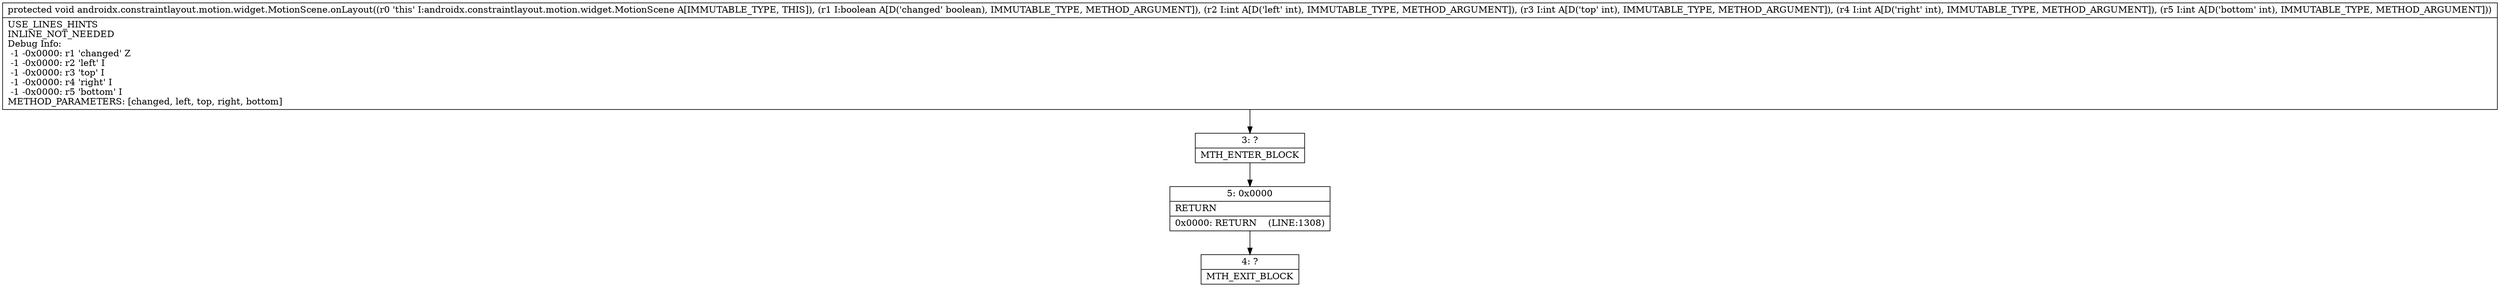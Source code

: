 digraph "CFG forandroidx.constraintlayout.motion.widget.MotionScene.onLayout(ZIIII)V" {
Node_3 [shape=record,label="{3\:\ ?|MTH_ENTER_BLOCK\l}"];
Node_5 [shape=record,label="{5\:\ 0x0000|RETURN\l|0x0000: RETURN    (LINE:1308)\l}"];
Node_4 [shape=record,label="{4\:\ ?|MTH_EXIT_BLOCK\l}"];
MethodNode[shape=record,label="{protected void androidx.constraintlayout.motion.widget.MotionScene.onLayout((r0 'this' I:androidx.constraintlayout.motion.widget.MotionScene A[IMMUTABLE_TYPE, THIS]), (r1 I:boolean A[D('changed' boolean), IMMUTABLE_TYPE, METHOD_ARGUMENT]), (r2 I:int A[D('left' int), IMMUTABLE_TYPE, METHOD_ARGUMENT]), (r3 I:int A[D('top' int), IMMUTABLE_TYPE, METHOD_ARGUMENT]), (r4 I:int A[D('right' int), IMMUTABLE_TYPE, METHOD_ARGUMENT]), (r5 I:int A[D('bottom' int), IMMUTABLE_TYPE, METHOD_ARGUMENT]))  | USE_LINES_HINTS\lINLINE_NOT_NEEDED\lDebug Info:\l  \-1 \-0x0000: r1 'changed' Z\l  \-1 \-0x0000: r2 'left' I\l  \-1 \-0x0000: r3 'top' I\l  \-1 \-0x0000: r4 'right' I\l  \-1 \-0x0000: r5 'bottom' I\lMETHOD_PARAMETERS: [changed, left, top, right, bottom]\l}"];
MethodNode -> Node_3;Node_3 -> Node_5;
Node_5 -> Node_4;
}

